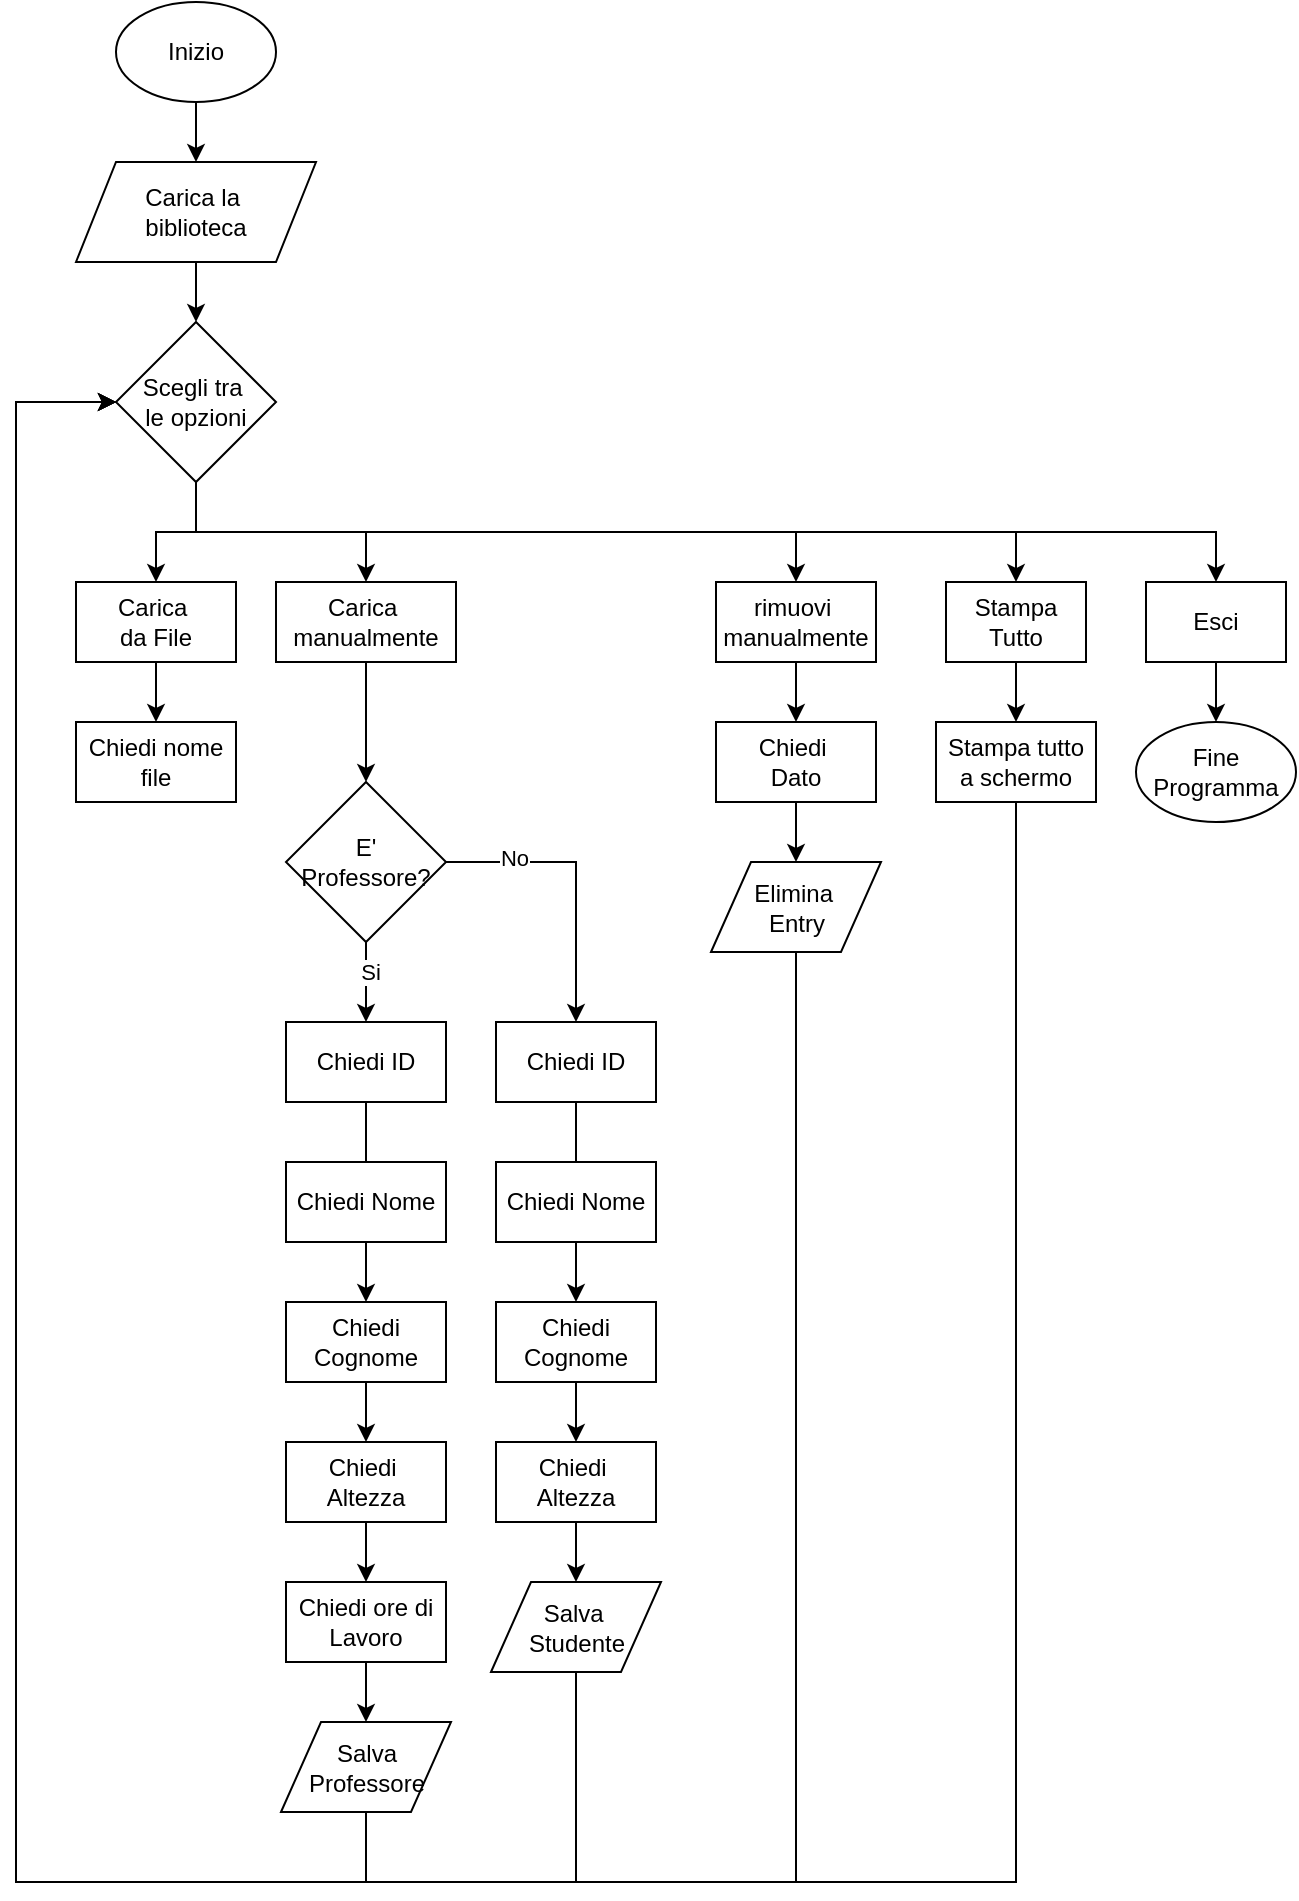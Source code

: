 <mxfile version="24.2.7" type="github">
  <diagram id="C5RBs43oDa-KdzZeNtuy" name="Page-1">
    <mxGraphModel dx="1114" dy="600" grid="1" gridSize="10" guides="1" tooltips="1" connect="1" arrows="1" fold="1" page="1" pageScale="1" pageWidth="827" pageHeight="1169" math="0" shadow="0">
      <root>
        <mxCell id="WIyWlLk6GJQsqaUBKTNV-0" />
        <mxCell id="WIyWlLk6GJQsqaUBKTNV-1" parent="WIyWlLk6GJQsqaUBKTNV-0" />
        <mxCell id="osC_fY4aTSaHKoI9U_0V-0" value="" style="edgeStyle=orthogonalEdgeStyle;rounded=0;orthogonalLoop=1;jettySize=auto;html=1;" edge="1" parent="WIyWlLk6GJQsqaUBKTNV-1" source="osC_fY4aTSaHKoI9U_0V-1" target="osC_fY4aTSaHKoI9U_0V-9">
          <mxGeometry relative="1" as="geometry" />
        </mxCell>
        <mxCell id="osC_fY4aTSaHKoI9U_0V-1" value="Inizio" style="ellipse;whiteSpace=wrap;html=1;" vertex="1" parent="WIyWlLk6GJQsqaUBKTNV-1">
          <mxGeometry x="90" y="50" width="80" height="50" as="geometry" />
        </mxCell>
        <mxCell id="osC_fY4aTSaHKoI9U_0V-2" style="edgeStyle=orthogonalEdgeStyle;rounded=0;orthogonalLoop=1;jettySize=auto;html=1;exitX=0.5;exitY=1;exitDx=0;exitDy=0;entryX=0.5;entryY=0;entryDx=0;entryDy=0;" edge="1" parent="WIyWlLk6GJQsqaUBKTNV-1" source="osC_fY4aTSaHKoI9U_0V-3" target="osC_fY4aTSaHKoI9U_0V-18">
          <mxGeometry relative="1" as="geometry" />
        </mxCell>
        <mxCell id="osC_fY4aTSaHKoI9U_0V-3" value="Carica&amp;nbsp;&lt;div&gt;da File&lt;/div&gt;" style="rounded=0;whiteSpace=wrap;html=1;" vertex="1" parent="WIyWlLk6GJQsqaUBKTNV-1">
          <mxGeometry x="70" y="340" width="80" height="40" as="geometry" />
        </mxCell>
        <mxCell id="osC_fY4aTSaHKoI9U_0V-4" style="edgeStyle=orthogonalEdgeStyle;rounded=0;orthogonalLoop=1;jettySize=auto;html=1;exitX=0.5;exitY=1;exitDx=0;exitDy=0;" edge="1" parent="WIyWlLk6GJQsqaUBKTNV-1" source="osC_fY4aTSaHKoI9U_0V-5" target="osC_fY4aTSaHKoI9U_0V-32">
          <mxGeometry relative="1" as="geometry" />
        </mxCell>
        <mxCell id="osC_fY4aTSaHKoI9U_0V-5" value="Carica&amp;nbsp;&lt;div&gt;manualmente&lt;/div&gt;" style="rounded=0;whiteSpace=wrap;html=1;" vertex="1" parent="WIyWlLk6GJQsqaUBKTNV-1">
          <mxGeometry x="170" y="340" width="90" height="40" as="geometry" />
        </mxCell>
        <mxCell id="osC_fY4aTSaHKoI9U_0V-6" style="edgeStyle=orthogonalEdgeStyle;rounded=0;orthogonalLoop=1;jettySize=auto;html=1;exitX=0.5;exitY=1;exitDx=0;exitDy=0;entryX=0.5;entryY=0;entryDx=0;entryDy=0;" edge="1" parent="WIyWlLk6GJQsqaUBKTNV-1" source="osC_fY4aTSaHKoI9U_0V-7" target="osC_fY4aTSaHKoI9U_0V-41">
          <mxGeometry relative="1" as="geometry" />
        </mxCell>
        <mxCell id="osC_fY4aTSaHKoI9U_0V-7" value="rimuovi&amp;nbsp;&lt;div&gt;manualmente&lt;/div&gt;" style="rounded=0;whiteSpace=wrap;html=1;" vertex="1" parent="WIyWlLk6GJQsqaUBKTNV-1">
          <mxGeometry x="390" y="340" width="80" height="40" as="geometry" />
        </mxCell>
        <mxCell id="osC_fY4aTSaHKoI9U_0V-8" style="edgeStyle=orthogonalEdgeStyle;rounded=0;orthogonalLoop=1;jettySize=auto;html=1;entryX=0.5;entryY=0;entryDx=0;entryDy=0;" edge="1" parent="WIyWlLk6GJQsqaUBKTNV-1" source="osC_fY4aTSaHKoI9U_0V-9" target="osC_fY4aTSaHKoI9U_0V-15">
          <mxGeometry relative="1" as="geometry" />
        </mxCell>
        <mxCell id="osC_fY4aTSaHKoI9U_0V-9" value="Carica la&amp;nbsp;&lt;div&gt;biblioteca&lt;/div&gt;" style="shape=parallelogram;perimeter=parallelogramPerimeter;whiteSpace=wrap;html=1;fixedSize=1;" vertex="1" parent="WIyWlLk6GJQsqaUBKTNV-1">
          <mxGeometry x="70" y="130" width="120" height="50" as="geometry" />
        </mxCell>
        <mxCell id="osC_fY4aTSaHKoI9U_0V-10" style="edgeStyle=orthogonalEdgeStyle;rounded=0;orthogonalLoop=1;jettySize=auto;html=1;exitX=0.5;exitY=1;exitDx=0;exitDy=0;" edge="1" parent="WIyWlLk6GJQsqaUBKTNV-1" source="osC_fY4aTSaHKoI9U_0V-15" target="osC_fY4aTSaHKoI9U_0V-3">
          <mxGeometry relative="1" as="geometry" />
        </mxCell>
        <mxCell id="osC_fY4aTSaHKoI9U_0V-11" style="edgeStyle=orthogonalEdgeStyle;rounded=0;orthogonalLoop=1;jettySize=auto;html=1;exitX=0.5;exitY=1;exitDx=0;exitDy=0;entryX=0.5;entryY=0;entryDx=0;entryDy=0;" edge="1" parent="WIyWlLk6GJQsqaUBKTNV-1" source="osC_fY4aTSaHKoI9U_0V-15" target="osC_fY4aTSaHKoI9U_0V-5">
          <mxGeometry relative="1" as="geometry" />
        </mxCell>
        <mxCell id="osC_fY4aTSaHKoI9U_0V-12" style="edgeStyle=orthogonalEdgeStyle;rounded=0;orthogonalLoop=1;jettySize=auto;html=1;exitX=0.5;exitY=1;exitDx=0;exitDy=0;entryX=0.5;entryY=0;entryDx=0;entryDy=0;" edge="1" parent="WIyWlLk6GJQsqaUBKTNV-1" source="osC_fY4aTSaHKoI9U_0V-15" target="osC_fY4aTSaHKoI9U_0V-7">
          <mxGeometry relative="1" as="geometry" />
        </mxCell>
        <mxCell id="osC_fY4aTSaHKoI9U_0V-13" style="edgeStyle=orthogonalEdgeStyle;rounded=0;orthogonalLoop=1;jettySize=auto;html=1;exitX=0.5;exitY=1;exitDx=0;exitDy=0;entryX=0.5;entryY=0;entryDx=0;entryDy=0;" edge="1" parent="WIyWlLk6GJQsqaUBKTNV-1" source="osC_fY4aTSaHKoI9U_0V-15" target="osC_fY4aTSaHKoI9U_0V-49">
          <mxGeometry relative="1" as="geometry" />
        </mxCell>
        <mxCell id="osC_fY4aTSaHKoI9U_0V-14" style="edgeStyle=orthogonalEdgeStyle;rounded=0;orthogonalLoop=1;jettySize=auto;html=1;exitX=0.5;exitY=1;exitDx=0;exitDy=0;entryX=0.5;entryY=0;entryDx=0;entryDy=0;" edge="1" parent="WIyWlLk6GJQsqaUBKTNV-1" source="osC_fY4aTSaHKoI9U_0V-15" target="osC_fY4aTSaHKoI9U_0V-17">
          <mxGeometry relative="1" as="geometry" />
        </mxCell>
        <mxCell id="osC_fY4aTSaHKoI9U_0V-15" value="Scegli tra&amp;nbsp;&lt;div&gt;le opzioni&lt;/div&gt;" style="rhombus;whiteSpace=wrap;html=1;" vertex="1" parent="WIyWlLk6GJQsqaUBKTNV-1">
          <mxGeometry x="90" y="210" width="80" height="80" as="geometry" />
        </mxCell>
        <mxCell id="osC_fY4aTSaHKoI9U_0V-16" style="edgeStyle=orthogonalEdgeStyle;rounded=0;orthogonalLoop=1;jettySize=auto;html=1;exitX=0.5;exitY=1;exitDx=0;exitDy=0;entryX=0.5;entryY=0;entryDx=0;entryDy=0;" edge="1" parent="WIyWlLk6GJQsqaUBKTNV-1" source="osC_fY4aTSaHKoI9U_0V-17" target="osC_fY4aTSaHKoI9U_0V-52">
          <mxGeometry relative="1" as="geometry" />
        </mxCell>
        <mxCell id="osC_fY4aTSaHKoI9U_0V-17" value="Esci" style="rounded=0;whiteSpace=wrap;html=1;" vertex="1" parent="WIyWlLk6GJQsqaUBKTNV-1">
          <mxGeometry x="605" y="340" width="70" height="40" as="geometry" />
        </mxCell>
        <mxCell id="osC_fY4aTSaHKoI9U_0V-18" value="Chiedi nome file" style="rounded=0;whiteSpace=wrap;html=1;" vertex="1" parent="WIyWlLk6GJQsqaUBKTNV-1">
          <mxGeometry x="70" y="410" width="80" height="40" as="geometry" />
        </mxCell>
        <mxCell id="osC_fY4aTSaHKoI9U_0V-19" value="" style="edgeStyle=orthogonalEdgeStyle;rounded=0;orthogonalLoop=1;jettySize=auto;html=1;" edge="1" parent="WIyWlLk6GJQsqaUBKTNV-1" source="osC_fY4aTSaHKoI9U_0V-20" target="osC_fY4aTSaHKoI9U_0V-23">
          <mxGeometry relative="1" as="geometry" />
        </mxCell>
        <mxCell id="osC_fY4aTSaHKoI9U_0V-20" value="Chiedi ID" style="rounded=0;whiteSpace=wrap;html=1;" vertex="1" parent="WIyWlLk6GJQsqaUBKTNV-1">
          <mxGeometry x="175" y="560" width="80" height="40" as="geometry" />
        </mxCell>
        <mxCell id="osC_fY4aTSaHKoI9U_0V-21" value="Chiedi Nome" style="rounded=0;whiteSpace=wrap;html=1;" vertex="1" parent="WIyWlLk6GJQsqaUBKTNV-1">
          <mxGeometry x="175" y="630" width="80" height="40" as="geometry" />
        </mxCell>
        <mxCell id="osC_fY4aTSaHKoI9U_0V-22" style="edgeStyle=orthogonalEdgeStyle;rounded=0;orthogonalLoop=1;jettySize=auto;html=1;exitX=0.5;exitY=1;exitDx=0;exitDy=0;entryX=0.5;entryY=0;entryDx=0;entryDy=0;" edge="1" parent="WIyWlLk6GJQsqaUBKTNV-1" source="osC_fY4aTSaHKoI9U_0V-23" target="osC_fY4aTSaHKoI9U_0V-25">
          <mxGeometry relative="1" as="geometry" />
        </mxCell>
        <mxCell id="osC_fY4aTSaHKoI9U_0V-23" value="Chiedi Cognome" style="rounded=0;whiteSpace=wrap;html=1;" vertex="1" parent="WIyWlLk6GJQsqaUBKTNV-1">
          <mxGeometry x="175" y="700" width="80" height="40" as="geometry" />
        </mxCell>
        <mxCell id="osC_fY4aTSaHKoI9U_0V-24" style="edgeStyle=orthogonalEdgeStyle;rounded=0;orthogonalLoop=1;jettySize=auto;html=1;entryX=0.5;entryY=0;entryDx=0;entryDy=0;" edge="1" parent="WIyWlLk6GJQsqaUBKTNV-1" source="osC_fY4aTSaHKoI9U_0V-25" target="osC_fY4aTSaHKoI9U_0V-27">
          <mxGeometry relative="1" as="geometry">
            <mxPoint x="215" y="770" as="targetPoint" />
          </mxGeometry>
        </mxCell>
        <mxCell id="osC_fY4aTSaHKoI9U_0V-25" value="Chiedi&amp;nbsp;&lt;div&gt;Altezza&lt;/div&gt;" style="rounded=0;whiteSpace=wrap;html=1;" vertex="1" parent="WIyWlLk6GJQsqaUBKTNV-1">
          <mxGeometry x="175" y="770" width="80" height="40" as="geometry" />
        </mxCell>
        <mxCell id="osC_fY4aTSaHKoI9U_0V-26" value="" style="edgeStyle=orthogonalEdgeStyle;rounded=0;orthogonalLoop=1;jettySize=auto;html=1;" edge="1" parent="WIyWlLk6GJQsqaUBKTNV-1" source="osC_fY4aTSaHKoI9U_0V-27" target="osC_fY4aTSaHKoI9U_0V-45">
          <mxGeometry relative="1" as="geometry" />
        </mxCell>
        <mxCell id="osC_fY4aTSaHKoI9U_0V-27" value="Chiedi ore di&lt;div&gt;Lavoro&lt;/div&gt;" style="rounded=0;whiteSpace=wrap;html=1;" vertex="1" parent="WIyWlLk6GJQsqaUBKTNV-1">
          <mxGeometry x="175" y="840" width="80" height="40" as="geometry" />
        </mxCell>
        <mxCell id="osC_fY4aTSaHKoI9U_0V-28" style="edgeStyle=orthogonalEdgeStyle;rounded=0;orthogonalLoop=1;jettySize=auto;html=1;exitX=0.5;exitY=1;exitDx=0;exitDy=0;entryX=0.5;entryY=0;entryDx=0;entryDy=0;" edge="1" parent="WIyWlLk6GJQsqaUBKTNV-1" source="osC_fY4aTSaHKoI9U_0V-32" target="osC_fY4aTSaHKoI9U_0V-20">
          <mxGeometry relative="1" as="geometry" />
        </mxCell>
        <mxCell id="osC_fY4aTSaHKoI9U_0V-29" value="Si" style="edgeLabel;html=1;align=center;verticalAlign=middle;resizable=0;points=[];" vertex="1" connectable="0" parent="osC_fY4aTSaHKoI9U_0V-28">
          <mxGeometry x="-0.257" y="2" relative="1" as="geometry">
            <mxPoint as="offset" />
          </mxGeometry>
        </mxCell>
        <mxCell id="osC_fY4aTSaHKoI9U_0V-30" style="edgeStyle=orthogonalEdgeStyle;rounded=0;orthogonalLoop=1;jettySize=auto;html=1;exitX=1;exitY=0.5;exitDx=0;exitDy=0;entryX=0.5;entryY=0;entryDx=0;entryDy=0;" edge="1" parent="WIyWlLk6GJQsqaUBKTNV-1" source="osC_fY4aTSaHKoI9U_0V-32" target="osC_fY4aTSaHKoI9U_0V-34">
          <mxGeometry relative="1" as="geometry" />
        </mxCell>
        <mxCell id="osC_fY4aTSaHKoI9U_0V-31" value="No" style="edgeLabel;html=1;align=center;verticalAlign=middle;resizable=0;points=[];" vertex="1" connectable="0" parent="osC_fY4aTSaHKoI9U_0V-30">
          <mxGeometry x="-0.533" y="2" relative="1" as="geometry">
            <mxPoint as="offset" />
          </mxGeometry>
        </mxCell>
        <mxCell id="osC_fY4aTSaHKoI9U_0V-32" value="E&#39; Professore?" style="rhombus;whiteSpace=wrap;html=1;" vertex="1" parent="WIyWlLk6GJQsqaUBKTNV-1">
          <mxGeometry x="175" y="440" width="80" height="80" as="geometry" />
        </mxCell>
        <mxCell id="osC_fY4aTSaHKoI9U_0V-33" value="" style="edgeStyle=orthogonalEdgeStyle;rounded=0;orthogonalLoop=1;jettySize=auto;html=1;" edge="1" parent="WIyWlLk6GJQsqaUBKTNV-1" source="osC_fY4aTSaHKoI9U_0V-34" target="osC_fY4aTSaHKoI9U_0V-37">
          <mxGeometry relative="1" as="geometry" />
        </mxCell>
        <mxCell id="osC_fY4aTSaHKoI9U_0V-34" value="Chiedi ID" style="rounded=0;whiteSpace=wrap;html=1;" vertex="1" parent="WIyWlLk6GJQsqaUBKTNV-1">
          <mxGeometry x="280" y="560" width="80" height="40" as="geometry" />
        </mxCell>
        <mxCell id="osC_fY4aTSaHKoI9U_0V-35" value="Chiedi Nome" style="rounded=0;whiteSpace=wrap;html=1;" vertex="1" parent="WIyWlLk6GJQsqaUBKTNV-1">
          <mxGeometry x="280" y="630" width="80" height="40" as="geometry" />
        </mxCell>
        <mxCell id="osC_fY4aTSaHKoI9U_0V-36" style="edgeStyle=orthogonalEdgeStyle;rounded=0;orthogonalLoop=1;jettySize=auto;html=1;exitX=0.5;exitY=1;exitDx=0;exitDy=0;entryX=0.5;entryY=0;entryDx=0;entryDy=0;" edge="1" parent="WIyWlLk6GJQsqaUBKTNV-1" source="osC_fY4aTSaHKoI9U_0V-37" target="osC_fY4aTSaHKoI9U_0V-39">
          <mxGeometry relative="1" as="geometry" />
        </mxCell>
        <mxCell id="osC_fY4aTSaHKoI9U_0V-37" value="Chiedi Cognome" style="rounded=0;whiteSpace=wrap;html=1;" vertex="1" parent="WIyWlLk6GJQsqaUBKTNV-1">
          <mxGeometry x="280" y="700" width="80" height="40" as="geometry" />
        </mxCell>
        <mxCell id="osC_fY4aTSaHKoI9U_0V-38" value="" style="edgeStyle=orthogonalEdgeStyle;rounded=0;orthogonalLoop=1;jettySize=auto;html=1;" edge="1" parent="WIyWlLk6GJQsqaUBKTNV-1" source="osC_fY4aTSaHKoI9U_0V-39" target="osC_fY4aTSaHKoI9U_0V-43">
          <mxGeometry relative="1" as="geometry" />
        </mxCell>
        <mxCell id="osC_fY4aTSaHKoI9U_0V-39" value="Chiedi&amp;nbsp;&lt;div&gt;Altezza&lt;/div&gt;" style="rounded=0;whiteSpace=wrap;html=1;" vertex="1" parent="WIyWlLk6GJQsqaUBKTNV-1">
          <mxGeometry x="280" y="770" width="80" height="40" as="geometry" />
        </mxCell>
        <mxCell id="osC_fY4aTSaHKoI9U_0V-40" value="" style="edgeStyle=orthogonalEdgeStyle;rounded=0;orthogonalLoop=1;jettySize=auto;html=1;" edge="1" parent="WIyWlLk6GJQsqaUBKTNV-1" source="osC_fY4aTSaHKoI9U_0V-41" target="osC_fY4aTSaHKoI9U_0V-47">
          <mxGeometry relative="1" as="geometry" />
        </mxCell>
        <mxCell id="osC_fY4aTSaHKoI9U_0V-41" value="Chiedi&amp;nbsp;&lt;div&gt;Dato&lt;/div&gt;" style="rounded=0;whiteSpace=wrap;html=1;" vertex="1" parent="WIyWlLk6GJQsqaUBKTNV-1">
          <mxGeometry x="390" y="410" width="80" height="40" as="geometry" />
        </mxCell>
        <mxCell id="osC_fY4aTSaHKoI9U_0V-42" style="edgeStyle=orthogonalEdgeStyle;rounded=0;orthogonalLoop=1;jettySize=auto;html=1;entryX=0;entryY=0.5;entryDx=0;entryDy=0;" edge="1" parent="WIyWlLk6GJQsqaUBKTNV-1" source="osC_fY4aTSaHKoI9U_0V-43" target="osC_fY4aTSaHKoI9U_0V-15">
          <mxGeometry relative="1" as="geometry">
            <mxPoint x="40" y="262" as="targetPoint" />
            <Array as="points">
              <mxPoint x="320" y="990" />
              <mxPoint x="40" y="990" />
              <mxPoint x="40" y="250" />
            </Array>
          </mxGeometry>
        </mxCell>
        <mxCell id="osC_fY4aTSaHKoI9U_0V-43" value="Salva&amp;nbsp;&lt;div&gt;Studente&lt;/div&gt;" style="shape=parallelogram;perimeter=parallelogramPerimeter;whiteSpace=wrap;html=1;fixedSize=1;" vertex="1" parent="WIyWlLk6GJQsqaUBKTNV-1">
          <mxGeometry x="277.5" y="840" width="85" height="45" as="geometry" />
        </mxCell>
        <mxCell id="osC_fY4aTSaHKoI9U_0V-44" style="edgeStyle=orthogonalEdgeStyle;rounded=0;orthogonalLoop=1;jettySize=auto;html=1;exitX=0.5;exitY=1;exitDx=0;exitDy=0;entryX=0;entryY=0.5;entryDx=0;entryDy=0;" edge="1" parent="WIyWlLk6GJQsqaUBKTNV-1" source="osC_fY4aTSaHKoI9U_0V-45" target="osC_fY4aTSaHKoI9U_0V-15">
          <mxGeometry relative="1" as="geometry">
            <mxPoint x="-40" y="780" as="targetPoint" />
            <Array as="points">
              <mxPoint x="215" y="990" />
              <mxPoint x="40" y="990" />
              <mxPoint x="40" y="250" />
            </Array>
          </mxGeometry>
        </mxCell>
        <mxCell id="osC_fY4aTSaHKoI9U_0V-45" value="Salva&lt;div&gt;Professore&lt;/div&gt;" style="shape=parallelogram;perimeter=parallelogramPerimeter;whiteSpace=wrap;html=1;fixedSize=1;" vertex="1" parent="WIyWlLk6GJQsqaUBKTNV-1">
          <mxGeometry x="172.5" y="910" width="85" height="45" as="geometry" />
        </mxCell>
        <mxCell id="osC_fY4aTSaHKoI9U_0V-46" style="edgeStyle=orthogonalEdgeStyle;rounded=0;orthogonalLoop=1;jettySize=auto;html=1;exitX=0.5;exitY=1;exitDx=0;exitDy=0;entryX=0;entryY=0.5;entryDx=0;entryDy=0;" edge="1" parent="WIyWlLk6GJQsqaUBKTNV-1" source="osC_fY4aTSaHKoI9U_0V-47" target="osC_fY4aTSaHKoI9U_0V-15">
          <mxGeometry relative="1" as="geometry">
            <Array as="points">
              <mxPoint x="430" y="990" />
              <mxPoint x="40" y="990" />
              <mxPoint x="40" y="250" />
            </Array>
          </mxGeometry>
        </mxCell>
        <mxCell id="osC_fY4aTSaHKoI9U_0V-47" value="Elimina&amp;nbsp;&lt;div&gt;Entry&lt;/div&gt;" style="shape=parallelogram;perimeter=parallelogramPerimeter;whiteSpace=wrap;html=1;fixedSize=1;" vertex="1" parent="WIyWlLk6GJQsqaUBKTNV-1">
          <mxGeometry x="387.5" y="480" width="85" height="45" as="geometry" />
        </mxCell>
        <mxCell id="osC_fY4aTSaHKoI9U_0V-48" style="edgeStyle=orthogonalEdgeStyle;rounded=0;orthogonalLoop=1;jettySize=auto;html=1;exitX=0.5;exitY=1;exitDx=0;exitDy=0;" edge="1" parent="WIyWlLk6GJQsqaUBKTNV-1" source="osC_fY4aTSaHKoI9U_0V-49" target="osC_fY4aTSaHKoI9U_0V-51">
          <mxGeometry relative="1" as="geometry" />
        </mxCell>
        <mxCell id="osC_fY4aTSaHKoI9U_0V-49" value="Stampa Tutto" style="rounded=0;whiteSpace=wrap;html=1;" vertex="1" parent="WIyWlLk6GJQsqaUBKTNV-1">
          <mxGeometry x="505" y="340" width="70" height="40" as="geometry" />
        </mxCell>
        <mxCell id="osC_fY4aTSaHKoI9U_0V-50" style="edgeStyle=orthogonalEdgeStyle;rounded=0;orthogonalLoop=1;jettySize=auto;html=1;exitX=0.5;exitY=1;exitDx=0;exitDy=0;entryX=0;entryY=0.5;entryDx=0;entryDy=0;" edge="1" parent="WIyWlLk6GJQsqaUBKTNV-1" source="osC_fY4aTSaHKoI9U_0V-51" target="osC_fY4aTSaHKoI9U_0V-15">
          <mxGeometry relative="1" as="geometry">
            <mxPoint x="30" y="248" as="targetPoint" />
            <Array as="points">
              <mxPoint x="540" y="990" />
              <mxPoint x="40" y="990" />
              <mxPoint x="40" y="250" />
            </Array>
          </mxGeometry>
        </mxCell>
        <mxCell id="osC_fY4aTSaHKoI9U_0V-51" value="Stampa tutto a schermo" style="rounded=0;whiteSpace=wrap;html=1;" vertex="1" parent="WIyWlLk6GJQsqaUBKTNV-1">
          <mxGeometry x="500" y="410" width="80" height="40" as="geometry" />
        </mxCell>
        <mxCell id="osC_fY4aTSaHKoI9U_0V-52" value="Fine Programma" style="ellipse;whiteSpace=wrap;html=1;" vertex="1" parent="WIyWlLk6GJQsqaUBKTNV-1">
          <mxGeometry x="600" y="410" width="80" height="50" as="geometry" />
        </mxCell>
      </root>
    </mxGraphModel>
  </diagram>
</mxfile>

